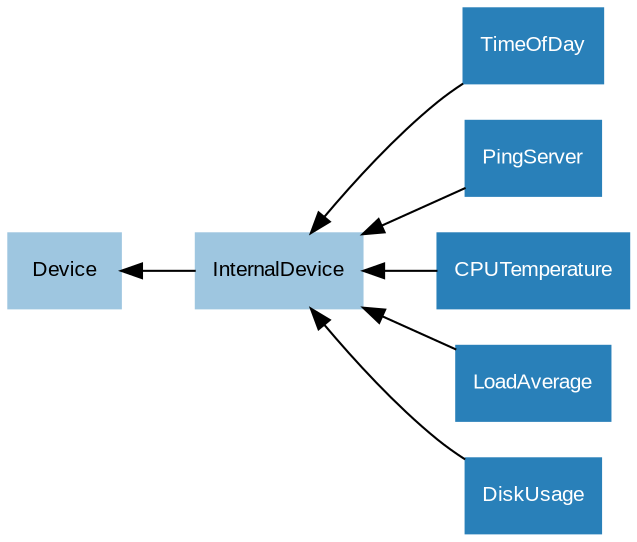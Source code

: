 /* vim: set et sw=4 sts=4: */

digraph classes {
    graph [rankdir=RL];
    node [shape=rect, style=filled, fontname=Arial, fontsize=10];
    edge [];

    /* Abstract classes */
    node [color="#9ec6e0", fontcolor="#000000"]
    Device;
    InternalDevice;

    /* Concrete classes */
    node [color="#2980b9", fontcolor="#ffffff"];

    InternalDevice->Device;
    TimeOfDay->InternalDevice;
    PingServer->InternalDevice;
    CPUTemperature->InternalDevice;
    LoadAverage->InternalDevice;
    DiskUsage->InternalDevice;
}
